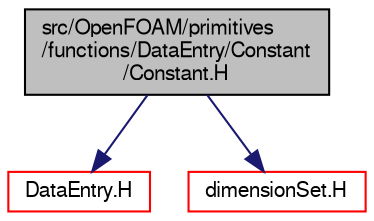 digraph "src/OpenFOAM/primitives/functions/DataEntry/Constant/Constant.H"
{
  bgcolor="transparent";
  edge [fontname="FreeSans",fontsize="10",labelfontname="FreeSans",labelfontsize="10"];
  node [fontname="FreeSans",fontsize="10",shape=record];
  Node0 [label="src/OpenFOAM/primitives\l/functions/DataEntry/Constant\l/Constant.H",height=0.2,width=0.4,color="black", fillcolor="grey75", style="filled", fontcolor="black"];
  Node0 -> Node1 [color="midnightblue",fontsize="10",style="solid",fontname="FreeSans"];
  Node1 [label="DataEntry.H",height=0.2,width=0.4,color="red",URL="$a12242.html"];
  Node0 -> Node98 [color="midnightblue",fontsize="10",style="solid",fontname="FreeSans"];
  Node98 [label="dimensionSet.H",height=0.2,width=0.4,color="red",URL="$a09386.html"];
}
